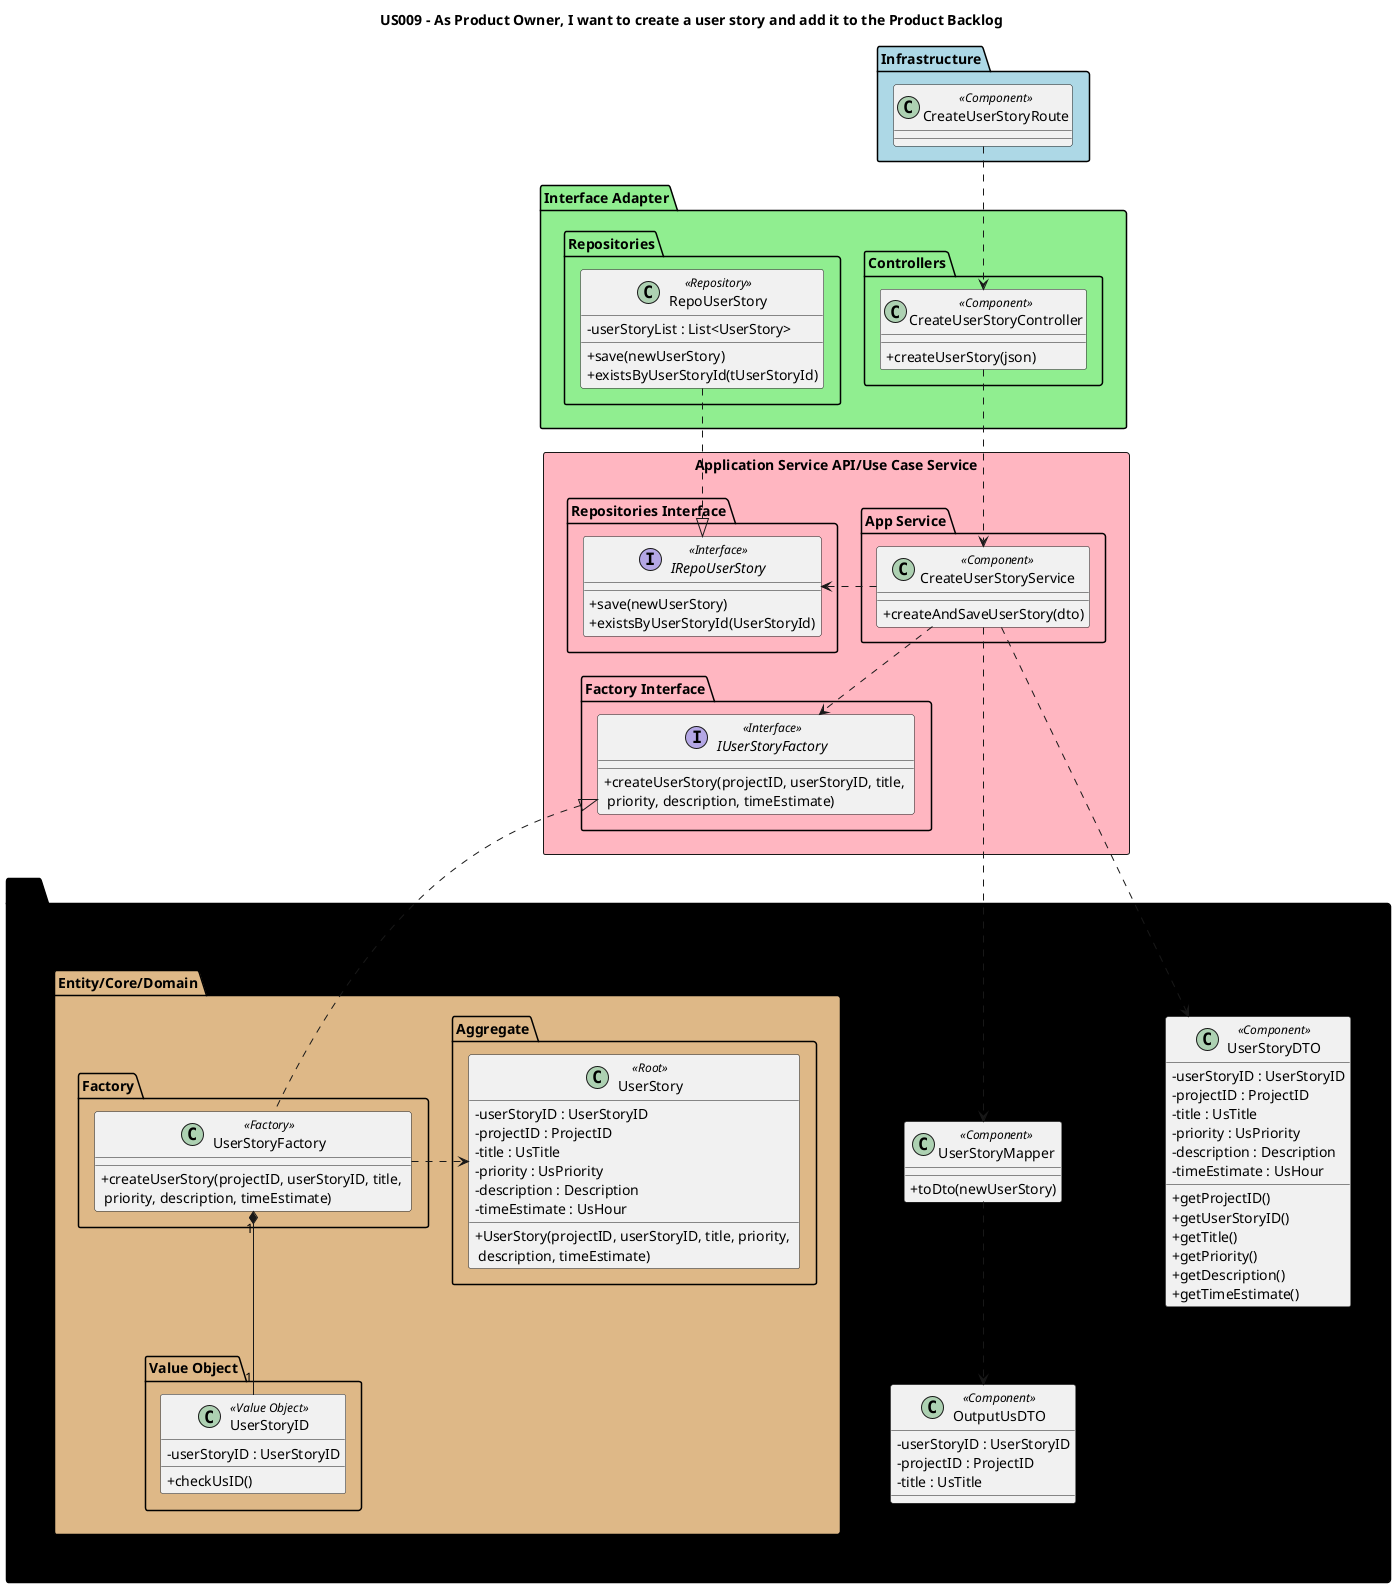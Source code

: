 @startuml
'https://plantuml.com/class-diagram

'hide circle
skinparam classAttributeIconSize 0

title US009 - As Product Owner, I want to create a user story and add it to the Product Backlog

skinparam classAttributeIconSize 0

package "Infrastructure" <<Folder>> #lightblue  {
class "CreateUserStoryRoute" as route << Component >>
}

package "Interface Adapter" <<Folder>> #lightgreen {
package "Controllers" <<Folder>>{
class "CreateUserStoryController" as ctrl << Component >> {
+createUserStory(json)
}
}
package "Repositories" <<Folder>>{
class "RepoUserStory" as store << Repository >> {
-userStoryList : List<UserStory>
+ save(newUserStory)
+ existsByUserStoryId(tUserStoryId)
'- add(newUserStory)
}
}
}

package "Application Service API/Use Case Service" <<Rectangle>> #lightpink{
package "App Service" <<Folder>>{
class "CreateUserStoryService" as service << Component >> {
+createAndSaveUserStory(dto)
}
}
package "Repositories Interface" <<Folder>>{
interface "IRepoUserStory" as repo << Interface >>{
+ save(newUserStory)
+ existsByUserStoryId(UserStoryId)
}
}
package "Factory Interface" <<Folder>>{
interface "IUserStoryFactory" as factoryInterface << Interface >>{
+createUserStory(projectID, userStoryID, title, \n priority, description, timeEstimate)
}
}
}
package "DTO" <<Folder>> #black {
package "UserStoryDTO" <<Folder>>{
class "UserStoryDTO" as dto << Component >> {
- userStoryID : UserStoryID
- projectID : ProjectID
- title : UsTitle
- priority : UsPriority
- description : Description
- timeEstimate : UsHour
+ getProjectID()
+ getUserStoryID()
+ getTitle()
+ getPriority()
+ getDescription()
+ getTimeEstimate()
}
}
package "DTO" <<Folder>> {
package "OutputUsDTO" <<Folder>>{
class "OutputUsDTO" as outDto << Component >> {
- userStoryID : UserStoryID
- projectID : ProjectID
- title : UsTitle
}
}
package "DTO" <<Folder>> {
package "UserStoryMapper" <<Folder>>{
class "UserStoryMapper" as mapper << Component >> {
+ toDto(newUserStory)
}
}
}

package "Entity/Core/Domain" <<Folder>> #burlywood{
package "Aggregate" <<Folder>>{
class "UserStory" as userStory << Root >> {
- userStoryID : UserStoryID
- projectID : ProjectID
- title : UsTitle
- priority : UsPriority
- description : Description
- timeEstimate : UsHour
+ UserStory(projectID, userStoryID, title, priority, \n description, timeEstimate)
}
}
package "Factory" <<Folder>>{
class "UserStoryFactory" as userStoryF << Factory >> {
+createUserStory(projectID, userStoryID, title, \n priority, description, timeEstimate)
}
}
package "Value Object" <<Folder>>{
class "UserStoryID" as usID << Value Object >> {
-userStoryID : UserStoryID
+checkUsID()
}
}
'package "Value Object" <<Folder>>{
'class "ProjectID" as projID << Value Object >> {
'-rojectID : ProjectID
'+checkUsID()
'}

'package "Value Object" <<Folder>>{
'class "UsTitle" as usTitle << Value Object >> {
'- title : UsTitle
'+checkUsID()
'}

'package "Value Object" <<Folder>>{
'class "Priority" as priority << Value Object >> {
'-priority : UsPriority
'+checkUsID()
'}
'
'package "Value Object" <<Folder>>{
'class "Description" as desc << Value Object >> {
'-description : Description
'+checkUsID()
'}
'
'package "Value Object" <<Folder>>{
'class "TimeEstimate" as time << Value Object >> {
'-timeEstimate : UsHour
'+checkUsID()
'}


route ..> ctrl
'ctrl..> mapper'
ctrl..> service
'mapper..> dto
mapper..>outDto
store..|> repo
service..> mapper
service..> dto
service..> factoryInterface
service..left> repo
userStoryF"1"*-d-"1" usID
'userStoryF..>projID
'userStoryF..>usTitle
'userStoryF..>priority
'userStoryF..>time
'userStoryF..>desc
userStoryF..right>userStory
userStoryF..up|>factoryInterface



@enduml